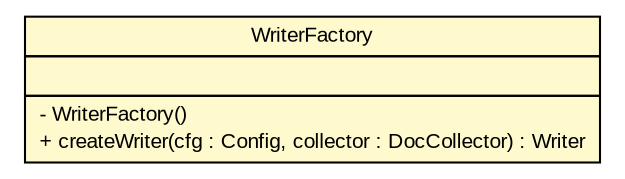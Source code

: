#!/usr/local/bin/dot
#
# Class diagram 
# Generated by UMLGraph version R5_6_6-6-g3bdff0 (http://www.umlgraph.org/)
#

digraph G {
	edge [fontname="arial",fontsize=10,labelfontname="arial",labelfontsize=10];
	node [fontname="arial",fontsize=10,shape=plaintext];
	nodesep=0.25;
	ranksep=0.5;
	// org.tanjakostic.jcleancim.docgen.WriterFactory
	c211224 [label=<<table title="org.tanjakostic.jcleancim.docgen.WriterFactory" border="0" cellborder="1" cellspacing="0" cellpadding="2" port="p" bgcolor="lemonChiffon" href="./WriterFactory.html">
		<tr><td><table border="0" cellspacing="0" cellpadding="1">
<tr><td align="center" balign="center"> WriterFactory </td></tr>
		</table></td></tr>
		<tr><td><table border="0" cellspacing="0" cellpadding="1">
<tr><td align="left" balign="left">  </td></tr>
		</table></td></tr>
		<tr><td><table border="0" cellspacing="0" cellpadding="1">
<tr><td align="left" balign="left"> - WriterFactory() </td></tr>
<tr><td align="left" balign="left"> + createWriter(cfg : Config, collector : DocCollector) : Writer </td></tr>
		</table></td></tr>
		</table>>, URL="./WriterFactory.html", fontname="arial", fontcolor="black", fontsize=10.0];
}

